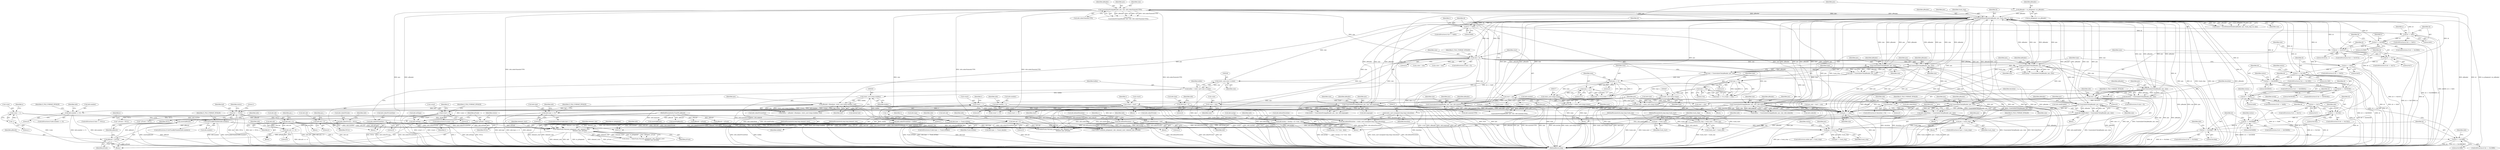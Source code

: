 digraph "0_Android_cc274e2abe8b2a6698a5c47d8aa4bb45f1f9538d_57@API" {
"1000727" [label="(Call,assert(pResult))"];
"1000724" [label="(Call,pResult = pTrack)"];
"1000714" [label="(Call,VideoTrack::Parse(m_pSegment, info, element_start,\n                                          element_size, pTrack))"];
"1000578" [label="(Call,info.codecPrivateSize = buflen)"];
"1000562" [label="(Call,static_cast<long>(buflen))"];
"1000537" [label="(Call,buflen = static_cast<size_t>(size))"];
"1000539" [label="(Call,static_cast<size_t>(size))"];
"1000236" [label="(Call,size < 0)"];
"1000223" [label="(Call,ParseElementHeader(pReader, pos, track_stop, id, size))"];
"1000613" [label="(Call,UnserializeUInt(pReader, pos, size))"];
"1000458" [label="(Call,UnserializeUInt(pReader, pos, size))"];
"1000388" [label="(Call,UnserializeUInt(pReader, pos, size))"];
"1000627" [label="(Call,UnserializeUInt(pReader, pos, size))"];
"1000134" [label="(Call,pReader = m_pSegment->m_pReader)"];
"1000503" [label="(Call,UnserializeUInt(pReader, pos, size))"];
"1000592" [label="(Call,UnserializeString(pReader, pos, size, info.codecNameAsUTF8))"];
"1000484" [label="(Call,UnserializeString(pReader, pos, size, info.codecId))"];
"1000418" [label="(Call,UnserializeString(pReader, pos, size, info.nameAsUTF8))"];
"1000438" [label="(Call,UnserializeString(pReader, pos, size, info.language))"];
"1000358" [label="(Call,UnserializeUInt(pReader, pos, size))"];
"1000214" [label="(Call,pos < track_stop)"];
"1000140" [label="(Call,pos = track_start)"];
"1000123" [label="(MethodParameterIn,long long track_start)"];
"1000635" [label="(Call,pos > track_stop)"];
"1000631" [label="(Call,pos += size)"];
"1000299" [label="(Call,size > 8)"];
"1000560" [label="(Call,pReader->Read(pos, static_cast<long>(buflen), buf))"];
"1000551" [label="(Call,buf == NULL)"];
"1000144" [label="(Call,track_stop = track_start + track_size)"];
"1000124" [label="(MethodParameterIn,long long track_size)"];
"1000519" [label="(Call,id == 0x23A2)"];
"1000497" [label="(Call,id == 0x1C)"];
"1000477" [label="(Call,id == 0x06)"];
"1000451" [label="(Call,id == 0x03E383)"];
"1000431" [label="(Call,id == 0x02B59C)"];
"1000411" [label="(Call,id == 0x136E)"];
"1000381" [label="(Call,id == 0x03)"];
"1000351" [label="(Call,id == 0x57)"];
"1000294" [label="(Call,id == 0x33C5)"];
"1000278" [label="(Call,id == 0x2D80)"];
"1000262" [label="(Call,id == 0x61)"];
"1000246" [label="(Call,id == 0x60)"];
"1000585" [label="(Call,id == 0x058688)"];
"1000605" [label="(Call,id == 0x16AA)"];
"1000619" [label="(Call,id == 0x16BB)"];
"1000655" [label="(Call,GetTrackByNumber(info.number))"];
"1000647" [label="(Call,info.number <= 0)"];
"1000372" [label="(Call,info.number = static_cast<long>(num))"];
"1000376" [label="(Call,static_cast<long>(num))"];
"1000364" [label="(Call,num <= 0)"];
"1000356" [label="(Call,num = UnserializeUInt(pReader, pos, size))"];
"1000367" [label="(Call,num > 127)"];
"1000155" [label="(Call,info.number = 0)"];
"1000342" [label="(Call,info.uid |= b)"];
"1000337" [label="(Call,info.uid <<= 8)"];
"1000304" [label="(Call,info.uid = 0)"];
"1000526" [label="(Call,info.codecPrivate = NULL)"];
"1000702" [label="(Call,info.settings = v)"];
"1000177" [label="(Call,v.size = -1)"];
"1000181" [label="(Call,-1)"];
"1000687" [label="(Call,v.start < 0)"];
"1000171" [label="(Call,v.start = -1)"];
"1000175" [label="(Call,-1)"];
"1000250" [label="(Call,v.start = start)"];
"1000242" [label="(Call,start = pos)"];
"1000255" [label="(Call,v.size = size)"];
"1000531" [label="(Call,info.codecPrivateSize = 0)"];
"1000160" [label="(Call,info.uid = 0)"];
"1000680" [label="(Call,info.type == Track::kVideo)"];
"1000662" [label="(Call,info.type <= 0)"];
"1000150" [label="(Call,info.type = 0)"];
"1000402" [label="(Call,info.type = static_cast<long>(type))"];
"1000406" [label="(Call,static_cast<long>(type))"];
"1000397" [label="(Call,type > 254)"];
"1000394" [label="(Call,type <= 0)"];
"1000386" [label="(Call,type = UnserializeUInt(pReader, pos, size))"];
"1000609" [label="(Call,info.codecDelay = UnserializeUInt(pReader, pos, size))"];
"1000165" [label="(Call,info.defaultDuration = 0)"];
"1000623" [label="(Call,info.seekPreRoll = UnserializeUInt(pReader, pos, size))"];
"1000573" [label="(Call,info.codecPrivate = buf)"];
"1000468" [label="(Call,info.defaultDuration = static_cast<unsigned long long>(duration))"];
"1000472" [label="(Call,static_cast<unsigned long long>(duration))"];
"1000463" [label="(Call,duration < 0)"];
"1000456" [label="(Call,duration = UnserializeUInt(pReader, pos, size))"];
"1000669" [label="(Call,info.lacing = (lacing > 0) ? true : false)"];
"1000125" [label="(MethodParameterIn,long long element_start)"];
"1000126" [label="(MethodParameterIn,long long element_size)"];
"1000708" [label="(Call,* pTrack = NULL)"];
"1000127" [label="(MethodParameterIn,Track*& pResult)"];
"1000697" [label="(Identifier,a)"];
"1000245" [label="(ControlStructure,if (id == 0x60))"];
"1000484" [label="(Call,UnserializeString(pReader, pos, size, info.codecId))"];
"1000639" [label="(Identifier,E_FILE_FORMAT_INVALID)"];
"1000280" [label="(Literal,0x2D80)"];
"1000176" [label="(Literal,1)"];
"1000406" [label="(Call,static_cast<long>(type))"];
"1000725" [label="(Identifier,pResult)"];
"1000577" [label="(Identifier,buf)"];
"1000391" [label="(Identifier,size)"];
"1000614" [label="(Identifier,pReader)"];
"1000469" [label="(Call,info.defaultDuration)"];
"1000222" [label="(Identifier,status)"];
"1000582" [label="(Identifier,buflen)"];
"1000726" [label="(Identifier,pTrack)"];
"1000436" [label="(Call,status = UnserializeString(pReader, pos, size, info.language))"];
"1000716" [label="(Identifier,info)"];
"1000817" [label="(Call,v.start >= 0)"];
"1000306" [label="(Identifier,info)"];
"1000702" [label="(Call,info.settings = v)"];
"1000300" [label="(Identifier,size)"];
"1000382" [label="(Identifier,id)"];
"1000759" [label="(Call,v.start >= 0)"];
"1000621" [label="(Literal,0x16BB)"];
"1000636" [label="(Identifier,pos)"];
"1000541" [label="(Identifier,size)"];
"1000681" [label="(Call,info.type)"];
"1000535" [label="(Literal,0)"];
"1000367" [label="(Call,num > 127)"];
"1000456" [label="(Call,duration = UnserializeUInt(pReader, pos, size))"];
"1000574" [label="(Call,info.codecPrivate)"];
"1000364" [label="(Call,num <= 0)"];
"1000167" [label="(Identifier,info)"];
"1000709" [label="(Identifier,pTrack)"];
"1000464" [label="(Identifier,duration)"];
"1000363" [label="(Call,(num <= 0) || (num > 127))"];
"1000432" [label="(Identifier,id)"];
"1000164" [label="(Literal,0)"];
"1000411" [label="(Call,id == 0x136E)"];
"1000221" [label="(Call,status = ParseElementHeader(pReader, pos, track_stop, id, size))"];
"1000421" [label="(Identifier,size)"];
"1000662" [label="(Call,info.type <= 0)"];
"1000387" [label="(Identifier,type)"];
"1000354" [label="(Block,)"];
"1000651" [label="(Literal,0)"];
"1000622" [label="(Block,)"];
"1000169" [label="(Literal,0)"];
"1000668" [label="(Identifier,E_FILE_FORMAT_INVALID)"];
"1000450" [label="(ControlStructure,if (id == 0x03E383))"];
"1000458" [label="(Call,UnserializeUInt(pReader, pos, size))"];
"1000472" [label="(Call,static_cast<unsigned long long>(duration))"];
"1000467" [label="(Identifier,E_FILE_FORMAT_INVALID)"];
"1000453" [label="(Literal,0x03E383)"];
"1000431" [label="(Call,id == 0x02B59C)"];
"1000460" [label="(Identifier,pos)"];
"1000578" [label="(Call,info.codecPrivateSize = buflen)"];
"1000543" [label="(Identifier,buflen)"];
"1000706" [label="(Identifier,v)"];
"1000433" [label="(Literal,0x02B59C)"];
"1000175" [label="(Call,-1)"];
"1000506" [label="(Identifier,size)"];
"1000670" [label="(Call,info.lacing)"];
"1000593" [label="(Identifier,pReader)"];
"1000305" [label="(Call,info.uid)"];
"1000178" [label="(Call,v.size)"];
"1000238" [label="(Literal,0)"];
"1000573" [label="(Call,info.codecPrivate = buf)"];
"1000145" [label="(Identifier,track_stop)"];
"1000561" [label="(Identifier,pos)"];
"1000505" [label="(Identifier,pos)"];
"1000152" [label="(Identifier,info)"];
"1000521" [label="(Literal,0x23A2)"];
"1000171" [label="(Call,v.start = -1)"];
"1000420" [label="(Identifier,pos)"];
"1000135" [label="(Identifier,pReader)"];
"1000611" [label="(Identifier,info)"];
"1000422" [label="(Call,info.nameAsUTF8)"];
"1000393" [label="(Call,(type <= 0) || (type > 254))"];
"1000655" [label="(Call,GetTrackByNumber(info.number))"];
"1000257" [label="(Identifier,v)"];
"1000250" [label="(Call,v.start = start)"];
"1000498" [label="(Identifier,id)"];
"1000360" [label="(Identifier,pos)"];
"1000266" [label="(Call,a.start = start)"];
"1000179" [label="(Identifier,v)"];
"1000394" [label="(Call,type <= 0)"];
"1000654" [label="(ControlStructure,if (GetTrackByNumber(info.number)))"];
"1000125" [label="(MethodParameterIn,long long element_start)"];
"1000605" [label="(Call,id == 0x16AA)"];
"1000625" [label="(Identifier,info)"];
"1000717" [label="(Identifier,element_start)"];
"1000154" [label="(Literal,0)"];
"1000550" [label="(ControlStructure,if (buf == NULL))"];
"1000254" [label="(Identifier,start)"];
"1000134" [label="(Call,pReader = m_pSegment->m_pReader)"];
"1000390" [label="(Identifier,pos)"];
"1000504" [label="(Identifier,pReader)"];
"1000440" [label="(Identifier,pos)"];
"1000873" [label="(Call,assert(pResult))"];
"1000344" [label="(Identifier,info)"];
"1000591" [label="(Identifier,status)"];
"1000293" [label="(ControlStructure,if (id == 0x33C5))"];
"1000430" [label="(ControlStructure,if (id == 0x02B59C))"];
"1000127" [label="(MethodParameterIn,Track*& pResult)"];
"1000679" [label="(ControlStructure,if (info.type == Track::kVideo))"];
"1000177" [label="(Call,v.size = -1)"];
"1000277" [label="(ControlStructure,if (id == 0x2D80))"];
"1000236" [label="(Call,size < 0)"];
"1000530" [label="(Identifier,NULL)"];
"1000417" [label="(Identifier,status)"];
"1000323" [label="(Block,)"];
"1000503" [label="(Call,UnserializeUInt(pReader, pos, size))"];
"1000141" [label="(Identifier,pos)"];
"1000746" [label="(Identifier,info)"];
"1000399" [label="(Literal,254)"];
"1000151" [label="(Call,info.type)"];
"1000126" [label="(MethodParameterIn,long long element_size)"];
"1000259" [label="(Identifier,size)"];
"1000526" [label="(Call,info.codecPrivate = NULL)"];
"1000451" [label="(Call,id == 0x03E383)"];
"1000240" [label="(Identifier,E_FILE_FORMAT_INVALID)"];
"1000217" [label="(Block,)"];
"1000224" [label="(Identifier,pReader)"];
"1000157" [label="(Identifier,info)"];
"1000457" [label="(Identifier,duration)"];
"1000295" [label="(Identifier,id)"];
"1000225" [label="(Identifier,pos)"];
"1000215" [label="(Identifier,pos)"];
"1000606" [label="(Identifier,id)"];
"1000708" [label="(Call,* pTrack = NULL)"];
"1000727" [label="(Call,assert(pResult))"];
"1000558" [label="(Call,status = pReader->Read(pos, static_cast<long>(buflen), buf))"];
"1000712" [label="(Call,status = VideoTrack::Parse(m_pSegment, info, element_start,\n                                          element_size, pTrack))"];
"1000296" [label="(Literal,0x33C5)"];
"1000648" [label="(Call,info.number)"];
"1000713" [label="(Identifier,status)"];
"1000264" [label="(Literal,0x61)"];
"1000310" [label="(Call,pos_ = start)"];
"1000519" [label="(Call,id == 0x23A2)"];
"1000778" [label="(Call,AudioTrack::Parse(m_pSegment, info, element_start,\n                                          element_size, pTrack))"];
"1000586" [label="(Identifier,id)"];
"1000791" [label="(Call,assert(pResult))"];
"1000388" [label="(Call,UnserializeUInt(pReader, pos, size))"];
"1000124" [label="(MethodParameterIn,long long track_size)"];
"1000653" [label="(Identifier,E_FILE_FORMAT_INVALID)"];
"1000459" [label="(Identifier,pReader)"];
"1000539" [label="(Call,static_cast<size_t>(size))"];
"1000146" [label="(Call,track_start + track_size)"];
"1000607" [label="(Literal,0x16AA)"];
"1000562" [label="(Call,static_cast<long>(buflen))"];
"1000271" [label="(Call,a.size = size)"];
"1000552" [label="(Identifier,buf)"];
"1000465" [label="(Literal,0)"];
"1000502" [label="(Identifier,lacing)"];
"1000262" [label="(Call,id == 0x61)"];
"1000372" [label="(Call,info.number = static_cast<long>(num))"];
"1000341" [label="(Literal,8)"];
"1000631" [label="(Call,pos += size)"];
"1000462" [label="(ControlStructure,if (duration < 0))"];
"1000173" [label="(Identifier,v)"];
"1000301" [label="(Literal,8)"];
"1000408" [label="(Identifier,type)"];
"1000703" [label="(Call,info.settings)"];
"1000252" [label="(Identifier,v)"];
"1000718" [label="(Identifier,element_size)"];
"1000684" [label="(Identifier,Track::kVideo)"];
"1000744" [label="(Call,info.type == Track::kAudio)"];
"1000610" [label="(Call,info.codecDelay)"];
"1000441" [label="(Identifier,size)"];
"1000368" [label="(Identifier,num)"];
"1000255" [label="(Call,v.size = size)"];
"1000624" [label="(Call,info.seekPreRoll)"];
"1000263" [label="(Identifier,id)"];
"1000150" [label="(Call,info.type = 0)"];
"1000357" [label="(Identifier,num)"];
"1000249" [label="(Block,)"];
"1000478" [label="(Identifier,id)"];
"1000673" [label="(Call,(lacing > 0) ? true : false)"];
"1000161" [label="(Call,info.uid)"];
"1000538" [label="(Identifier,buflen)"];
"1000378" [label="(Identifier,num)"];
"1000686" [label="(ControlStructure,if (v.start < 0))"];
"1000297" [label="(Block,)"];
"1000772" [label="(Call,* pTrack = NULL)"];
"1000691" [label="(Literal,0)"];
"1000854" [label="(Call,* pTrack = NULL)"];
"1000689" [label="(Identifier,v)"];
"1000282" [label="(Call,e.start = start)"];
"1000398" [label="(Identifier,type)"];
"1000419" [label="(Identifier,pReader)"];
"1000366" [label="(Literal,0)"];
"1000172" [label="(Call,v.start)"];
"1000666" [label="(Literal,0)"];
"1000186" [label="(Identifier,a)"];
"1000663" [label="(Call,info.type)"];
"1000438" [label="(Call,UnserializeString(pReader, pos, size, info.language))"];
"1000380" [label="(ControlStructure,if (id == 0x03))"];
"1000228" [label="(Identifier,size)"];
"1000594" [label="(Identifier,pos)"];
"1000361" [label="(Identifier,size)"];
"1000580" [label="(Identifier,info)"];
"1000123" [label="(MethodParameterIn,long long track_start)"];
"1000531" [label="(Call,info.codecPrivateSize = 0)"];
"1000522" [label="(Block,)"];
"1000613" [label="(Call,UnserializeUInt(pReader, pos, size))"];
"1000166" [label="(Call,info.defaultDuration)"];
"1000627" [label="(Call,UnserializeUInt(pReader, pos, size))"];
"1000518" [label="(ControlStructure,if (id == 0x23A2))"];
"1000559" [label="(Identifier,status)"];
"1000373" [label="(Call,info.number)"];
"1000732" [label="(Identifier,e)"];
"1000261" [label="(ControlStructure,if (id == 0x61))"];
"1000243" [label="(Identifier,start)"];
"1000532" [label="(Call,info.codecPrivateSize)"];
"1000142" [label="(Identifier,track_start)"];
"1000376" [label="(Call,static_cast<long>(num))"];
"1000140" [label="(Call,pos = track_start)"];
"1000418" [label="(Call,UnserializeString(pReader, pos, size, info.nameAsUTF8))"];
"1000669" [label="(Call,info.lacing = (lacing > 0) ? true : false)"];
"1000468" [label="(Call,info.defaultDuration = static_cast<unsigned long long>(duration))"];
"1000412" [label="(Identifier,id)"];
"1000381" [label="(Call,id == 0x03)"];
"1000346" [label="(Identifier,b)"];
"1000715" [label="(Identifier,m_pSegment)"];
"1000284" [label="(Identifier,e)"];
"1000287" [label="(Call,e.size = size)"];
"1000488" [label="(Call,info.codecId)"];
"1000551" [label="(Call,buf == NULL)"];
"1000235" [label="(ControlStructure,if (size < 0))"];
"1000342" [label="(Call,info.uid |= b)"];
"1000474" [label="(Identifier,duration)"];
"1000634" [label="(ControlStructure,if (pos > track_stop))"];
"1000630" [label="(Identifier,size)"];
"1000268" [label="(Identifier,a)"];
"1000470" [label="(Identifier,info)"];
"1000352" [label="(Identifier,id)"];
"1000311" [label="(Identifier,pos_)"];
"1000609" [label="(Call,info.codecDelay = UnserializeUInt(pReader, pos, size))"];
"1000619" [label="(Call,id == 0x16BB)"];
"1000279" [label="(Identifier,id)"];
"1000395" [label="(Identifier,type)"];
"1000565" [label="(Identifier,buf)"];
"1000628" [label="(Identifier,pReader)"];
"1000642" [label="(Identifier,pos)"];
"1000136" [label="(Call,m_pSegment->m_pReader)"];
"1000256" [label="(Call,v.size)"];
"1000553" [label="(Identifier,NULL)"];
"1000181" [label="(Call,-1)"];
"1000314" [label="(Call,pos_end = start + size)"];
"1000661" [label="(ControlStructure,if (info.type <= 0))"];
"1000564" [label="(Identifier,buflen)"];
"1000585" [label="(Call,id == 0x058688)"];
"1000159" [label="(Literal,0)"];
"1000477" [label="(Call,id == 0x06)"];
"1000560" [label="(Call,pReader->Read(pos, static_cast<long>(buflen), buf))"];
"1000223" [label="(Call,ParseElementHeader(pReader, pos, track_stop, id, size))"];
"1000524" [label="(Identifier,info)"];
"1000476" [label="(ControlStructure,if (id == 0x06))"];
"1000592" [label="(Call,UnserializeString(pReader, pos, size, info.codecNameAsUTF8))"];
"1000248" [label="(Literal,0x60)"];
"1000877" [label="(MethodReturn,long)"];
"1000486" [label="(Identifier,pos)"];
"1000397" [label="(Call,type > 254)"];
"1000623" [label="(Call,info.seekPreRoll = UnserializeUInt(pReader, pos, size))"];
"1000386" [label="(Call,type = UnserializeUInt(pReader, pos, size))"];
"1000162" [label="(Identifier,info)"];
"1000155" [label="(Call,info.number = 0)"];
"1000870" [label="(Call,pResult = pTrack)"];
"1000724" [label="(Call,pResult = pTrack)"];
"1000616" [label="(Identifier,size)"];
"1000664" [label="(Identifier,info)"];
"1000685" [label="(Block,)"];
"1000788" [label="(Call,pResult = pTrack)"];
"1000533" [label="(Identifier,info)"];
"1000308" [label="(Literal,0)"];
"1000316" [label="(Call,start + size)"];
"1000710" [label="(Identifier,NULL)"];
"1000353" [label="(Literal,0x57)"];
"1000226" [label="(Identifier,track_stop)"];
"1000629" [label="(Identifier,pos)"];
"1000501" [label="(Call,lacing = UnserializeUInt(pReader, pos, size))"];
"1000461" [label="(Identifier,size)"];
"1000156" [label="(Call,info.number)"];
"1000604" [label="(ControlStructure,if (id == 0x16AA))"];
"1000384" [label="(Block,)"];
"1000482" [label="(Call,status = UnserializeString(pReader, pos, size, info.codecId))"];
"1000303" [label="(Identifier,E_FILE_FORMAT_INVALID)"];
"1000213" [label="(ControlStructure,while (pos < track_stop))"];
"1000618" [label="(ControlStructure,if (id == 0x16BB))"];
"1000682" [label="(Identifier,info)"];
"1000584" [label="(ControlStructure,if (id == 0x058688))"];
"1000656" [label="(Call,info.number)"];
"1000437" [label="(Identifier,status)"];
"1000165" [label="(Call,info.defaultDuration = 0)"];
"1000439" [label="(Identifier,pReader)"];
"1000304" [label="(Call,info.uid = 0)"];
"1000527" [label="(Call,info.codecPrivate)"];
"1000396" [label="(Literal,0)"];
"1000410" [label="(ControlStructure,if (id == 0x136E))"];
"1000278" [label="(Call,id == 0x2D80)"];
"1000537" [label="(Call,buflen = static_cast<size_t>(size))"];
"1000369" [label="(Literal,127)"];
"1000587" [label="(Literal,0x058688)"];
"1000487" [label="(Identifier,size)"];
"1000485" [label="(Identifier,pReader)"];
"1000860" [label="(Call,Track::Create(m_pSegment, info, element_start, element_size, pTrack))"];
"1000463" [label="(Call,duration < 0)"];
"1000356" [label="(Call,num = UnserializeUInt(pReader, pos, size))"];
"1000479" [label="(Literal,0x06)"];
"1000657" [label="(Identifier,info)"];
"1000497" [label="(Call,id == 0x1C)"];
"1000595" [label="(Identifier,size)"];
"1000454" [label="(Block,)"];
"1000693" [label="(Identifier,E_FILE_FORMAT_INVALID)"];
"1000294" [label="(Call,id == 0x33C5)"];
"1000687" [label="(Call,v.start < 0)"];
"1000620" [label="(Identifier,id)"];
"1000635" [label="(Call,pos > track_stop)"];
"1000719" [label="(Identifier,pTrack)"];
"1000499" [label="(Literal,0x1C)"];
"1000647" [label="(Call,info.number <= 0)"];
"1000660" [label="(Identifier,E_FILE_FORMAT_INVALID)"];
"1000299" [label="(Call,size > 8)"];
"1000671" [label="(Identifier,info)"];
"1000714" [label="(Call,VideoTrack::Parse(m_pSegment, info, element_start,\n                                          element_size, pTrack))"];
"1000569" [label="(Call,delete[] buf)"];
"1000350" [label="(ControlStructure,if (id == 0x57))"];
"1000182" [label="(Literal,1)"];
"1000359" [label="(Identifier,pReader)"];
"1000343" [label="(Call,info.uid)"];
"1000452" [label="(Identifier,id)"];
"1000596" [label="(Call,info.codecNameAsUTF8)"];
"1000244" [label="(Identifier,pos)"];
"1000237" [label="(Identifier,size)"];
"1000298" [label="(ControlStructure,if (size > 8))"];
"1000483" [label="(Identifier,status)"];
"1000579" [label="(Call,info.codecPrivateSize)"];
"1000646" [label="(ControlStructure,if (info.number <= 0))"];
"1000251" [label="(Call,v.start)"];
"1000160" [label="(Call,info.uid = 0)"];
"1000403" [label="(Call,info.type)"];
"1000520" [label="(Identifier,id)"];
"1000128" [label="(Block,)"];
"1000608" [label="(Block,)"];
"1000615" [label="(Identifier,pos)"];
"1000413" [label="(Literal,0x136E)"];
"1000688" [label="(Call,v.start)"];
"1000496" [label="(ControlStructure,if (id == 0x1C))"];
"1000641" [label="(Call,pos != track_stop)"];
"1000247" [label="(Identifier,id)"];
"1000358" [label="(Call,UnserializeUInt(pReader, pos, size))"];
"1000338" [label="(Call,info.uid)"];
"1000348" [label="(Identifier,pos_)"];
"1000633" [label="(Identifier,size)"];
"1000728" [label="(Identifier,pResult)"];
"1000144" [label="(Call,track_stop = track_start + track_size)"];
"1000351" [label="(Call,id == 0x57)"];
"1000680" [label="(Call,info.type == Track::kVideo)"];
"1000246" [label="(Call,id == 0x60)"];
"1000590" [label="(Call,status =\n UnserializeString(pReader, pos, size, info.codecNameAsUTF8))"];
"1000365" [label="(Identifier,num)"];
"1000416" [label="(Call,status =\n UnserializeString(pReader, pos, size, info.nameAsUTF8))"];
"1000214" [label="(Call,pos < track_stop)"];
"1000216" [label="(Identifier,track_stop)"];
"1000402" [label="(Call,info.type = static_cast<long>(type))"];
"1000242" [label="(Call,start = pos)"];
"1000556" [label="(Literal,1)"];
"1000383" [label="(Literal,0x03)"];
"1000389" [label="(Identifier,pReader)"];
"1000632" [label="(Identifier,pos)"];
"1000544" [label="(Block,)"];
"1000637" [label="(Identifier,track_stop)"];
"1000227" [label="(Identifier,id)"];
"1000337" [label="(Call,info.uid <<= 8)"];
"1000442" [label="(Call,info.language)"];
"1000727" -> "1000685"  [label="AST: "];
"1000727" -> "1000728"  [label="CFG: "];
"1000728" -> "1000727"  [label="AST: "];
"1000732" -> "1000727"  [label="CFG: "];
"1000727" -> "1000877"  [label="DDG: assert(pResult)"];
"1000727" -> "1000877"  [label="DDG: pResult"];
"1000724" -> "1000727"  [label="DDG: pResult"];
"1000127" -> "1000727"  [label="DDG: pResult"];
"1000724" -> "1000685"  [label="AST: "];
"1000724" -> "1000726"  [label="CFG: "];
"1000725" -> "1000724"  [label="AST: "];
"1000726" -> "1000724"  [label="AST: "];
"1000728" -> "1000724"  [label="CFG: "];
"1000724" -> "1000877"  [label="DDG: pTrack"];
"1000714" -> "1000724"  [label="DDG: pTrack"];
"1000127" -> "1000724"  [label="DDG: pResult"];
"1000714" -> "1000712"  [label="AST: "];
"1000714" -> "1000719"  [label="CFG: "];
"1000715" -> "1000714"  [label="AST: "];
"1000716" -> "1000714"  [label="AST: "];
"1000717" -> "1000714"  [label="AST: "];
"1000718" -> "1000714"  [label="AST: "];
"1000719" -> "1000714"  [label="AST: "];
"1000712" -> "1000714"  [label="CFG: "];
"1000714" -> "1000877"  [label="DDG: info"];
"1000714" -> "1000877"  [label="DDG: m_pSegment"];
"1000714" -> "1000877"  [label="DDG: element_start"];
"1000714" -> "1000877"  [label="DDG: pTrack"];
"1000714" -> "1000877"  [label="DDG: element_size"];
"1000714" -> "1000712"  [label="DDG: element_size"];
"1000714" -> "1000712"  [label="DDG: element_start"];
"1000714" -> "1000712"  [label="DDG: m_pSegment"];
"1000714" -> "1000712"  [label="DDG: info"];
"1000714" -> "1000712"  [label="DDG: pTrack"];
"1000578" -> "1000714"  [label="DDG: info.codecPrivateSize"];
"1000655" -> "1000714"  [label="DDG: info.number"];
"1000342" -> "1000714"  [label="DDG: info.uid"];
"1000484" -> "1000714"  [label="DDG: info.codecId"];
"1000592" -> "1000714"  [label="DDG: info.codecNameAsUTF8"];
"1000418" -> "1000714"  [label="DDG: info.nameAsUTF8"];
"1000526" -> "1000714"  [label="DDG: info.codecPrivate"];
"1000702" -> "1000714"  [label="DDG: info.settings"];
"1000531" -> "1000714"  [label="DDG: info.codecPrivateSize"];
"1000160" -> "1000714"  [label="DDG: info.uid"];
"1000438" -> "1000714"  [label="DDG: info.language"];
"1000680" -> "1000714"  [label="DDG: info.type"];
"1000609" -> "1000714"  [label="DDG: info.codecDelay"];
"1000304" -> "1000714"  [label="DDG: info.uid"];
"1000165" -> "1000714"  [label="DDG: info.defaultDuration"];
"1000623" -> "1000714"  [label="DDG: info.seekPreRoll"];
"1000573" -> "1000714"  [label="DDG: info.codecPrivate"];
"1000468" -> "1000714"  [label="DDG: info.defaultDuration"];
"1000669" -> "1000714"  [label="DDG: info.lacing"];
"1000125" -> "1000714"  [label="DDG: element_start"];
"1000126" -> "1000714"  [label="DDG: element_size"];
"1000708" -> "1000714"  [label="DDG: pTrack"];
"1000578" -> "1000544"  [label="AST: "];
"1000578" -> "1000582"  [label="CFG: "];
"1000579" -> "1000578"  [label="AST: "];
"1000582" -> "1000578"  [label="AST: "];
"1000632" -> "1000578"  [label="CFG: "];
"1000578" -> "1000877"  [label="DDG: info.codecPrivateSize"];
"1000578" -> "1000877"  [label="DDG: buflen"];
"1000562" -> "1000578"  [label="DDG: buflen"];
"1000578" -> "1000778"  [label="DDG: info.codecPrivateSize"];
"1000578" -> "1000860"  [label="DDG: info.codecPrivateSize"];
"1000562" -> "1000560"  [label="AST: "];
"1000562" -> "1000564"  [label="CFG: "];
"1000563" -> "1000562"  [label="AST: "];
"1000564" -> "1000562"  [label="AST: "];
"1000565" -> "1000562"  [label="CFG: "];
"1000562" -> "1000877"  [label="DDG: buflen"];
"1000562" -> "1000560"  [label="DDG: buflen"];
"1000537" -> "1000562"  [label="DDG: buflen"];
"1000537" -> "1000522"  [label="AST: "];
"1000537" -> "1000539"  [label="CFG: "];
"1000538" -> "1000537"  [label="AST: "];
"1000539" -> "1000537"  [label="AST: "];
"1000543" -> "1000537"  [label="CFG: "];
"1000537" -> "1000877"  [label="DDG: static_cast<size_t>(size)"];
"1000537" -> "1000877"  [label="DDG: buflen"];
"1000539" -> "1000537"  [label="DDG: size"];
"1000539" -> "1000541"  [label="CFG: "];
"1000540" -> "1000539"  [label="AST: "];
"1000541" -> "1000539"  [label="AST: "];
"1000539" -> "1000877"  [label="DDG: size"];
"1000539" -> "1000223"  [label="DDG: size"];
"1000236" -> "1000539"  [label="DDG: size"];
"1000539" -> "1000631"  [label="DDG: size"];
"1000236" -> "1000235"  [label="AST: "];
"1000236" -> "1000238"  [label="CFG: "];
"1000237" -> "1000236"  [label="AST: "];
"1000238" -> "1000236"  [label="AST: "];
"1000240" -> "1000236"  [label="CFG: "];
"1000243" -> "1000236"  [label="CFG: "];
"1000236" -> "1000877"  [label="DDG: size"];
"1000236" -> "1000877"  [label="DDG: size < 0"];
"1000236" -> "1000223"  [label="DDG: size"];
"1000223" -> "1000236"  [label="DDG: size"];
"1000236" -> "1000255"  [label="DDG: size"];
"1000236" -> "1000271"  [label="DDG: size"];
"1000236" -> "1000287"  [label="DDG: size"];
"1000236" -> "1000299"  [label="DDG: size"];
"1000236" -> "1000358"  [label="DDG: size"];
"1000236" -> "1000388"  [label="DDG: size"];
"1000236" -> "1000418"  [label="DDG: size"];
"1000236" -> "1000438"  [label="DDG: size"];
"1000236" -> "1000458"  [label="DDG: size"];
"1000236" -> "1000484"  [label="DDG: size"];
"1000236" -> "1000503"  [label="DDG: size"];
"1000236" -> "1000592"  [label="DDG: size"];
"1000236" -> "1000613"  [label="DDG: size"];
"1000236" -> "1000627"  [label="DDG: size"];
"1000236" -> "1000631"  [label="DDG: size"];
"1000223" -> "1000221"  [label="AST: "];
"1000223" -> "1000228"  [label="CFG: "];
"1000224" -> "1000223"  [label="AST: "];
"1000225" -> "1000223"  [label="AST: "];
"1000226" -> "1000223"  [label="AST: "];
"1000227" -> "1000223"  [label="AST: "];
"1000228" -> "1000223"  [label="AST: "];
"1000221" -> "1000223"  [label="CFG: "];
"1000223" -> "1000877"  [label="DDG: pos"];
"1000223" -> "1000877"  [label="DDG: id"];
"1000223" -> "1000877"  [label="DDG: track_stop"];
"1000223" -> "1000877"  [label="DDG: size"];
"1000223" -> "1000877"  [label="DDG: pReader"];
"1000223" -> "1000221"  [label="DDG: size"];
"1000223" -> "1000221"  [label="DDG: pReader"];
"1000223" -> "1000221"  [label="DDG: track_stop"];
"1000223" -> "1000221"  [label="DDG: id"];
"1000223" -> "1000221"  [label="DDG: pos"];
"1000613" -> "1000223"  [label="DDG: pReader"];
"1000613" -> "1000223"  [label="DDG: size"];
"1000458" -> "1000223"  [label="DDG: pReader"];
"1000458" -> "1000223"  [label="DDG: size"];
"1000388" -> "1000223"  [label="DDG: pReader"];
"1000388" -> "1000223"  [label="DDG: size"];
"1000627" -> "1000223"  [label="DDG: pReader"];
"1000627" -> "1000223"  [label="DDG: size"];
"1000134" -> "1000223"  [label="DDG: pReader"];
"1000503" -> "1000223"  [label="DDG: pReader"];
"1000503" -> "1000223"  [label="DDG: size"];
"1000592" -> "1000223"  [label="DDG: pReader"];
"1000592" -> "1000223"  [label="DDG: size"];
"1000484" -> "1000223"  [label="DDG: pReader"];
"1000484" -> "1000223"  [label="DDG: size"];
"1000418" -> "1000223"  [label="DDG: pReader"];
"1000418" -> "1000223"  [label="DDG: size"];
"1000438" -> "1000223"  [label="DDG: pReader"];
"1000438" -> "1000223"  [label="DDG: size"];
"1000358" -> "1000223"  [label="DDG: pReader"];
"1000358" -> "1000223"  [label="DDG: size"];
"1000214" -> "1000223"  [label="DDG: pos"];
"1000214" -> "1000223"  [label="DDG: track_stop"];
"1000519" -> "1000223"  [label="DDG: id"];
"1000497" -> "1000223"  [label="DDG: id"];
"1000411" -> "1000223"  [label="DDG: id"];
"1000585" -> "1000223"  [label="DDG: id"];
"1000431" -> "1000223"  [label="DDG: id"];
"1000294" -> "1000223"  [label="DDG: id"];
"1000381" -> "1000223"  [label="DDG: id"];
"1000351" -> "1000223"  [label="DDG: id"];
"1000605" -> "1000223"  [label="DDG: id"];
"1000477" -> "1000223"  [label="DDG: id"];
"1000278" -> "1000223"  [label="DDG: id"];
"1000262" -> "1000223"  [label="DDG: id"];
"1000451" -> "1000223"  [label="DDG: id"];
"1000246" -> "1000223"  [label="DDG: id"];
"1000619" -> "1000223"  [label="DDG: id"];
"1000299" -> "1000223"  [label="DDG: size"];
"1000223" -> "1000242"  [label="DDG: pos"];
"1000223" -> "1000246"  [label="DDG: id"];
"1000223" -> "1000358"  [label="DDG: pReader"];
"1000223" -> "1000358"  [label="DDG: pos"];
"1000223" -> "1000388"  [label="DDG: pReader"];
"1000223" -> "1000388"  [label="DDG: pos"];
"1000223" -> "1000418"  [label="DDG: pReader"];
"1000223" -> "1000418"  [label="DDG: pos"];
"1000223" -> "1000438"  [label="DDG: pReader"];
"1000223" -> "1000438"  [label="DDG: pos"];
"1000223" -> "1000458"  [label="DDG: pReader"];
"1000223" -> "1000458"  [label="DDG: pos"];
"1000223" -> "1000484"  [label="DDG: pReader"];
"1000223" -> "1000484"  [label="DDG: pos"];
"1000223" -> "1000503"  [label="DDG: pReader"];
"1000223" -> "1000503"  [label="DDG: pos"];
"1000223" -> "1000560"  [label="DDG: pos"];
"1000223" -> "1000592"  [label="DDG: pReader"];
"1000223" -> "1000592"  [label="DDG: pos"];
"1000223" -> "1000613"  [label="DDG: pReader"];
"1000223" -> "1000613"  [label="DDG: pos"];
"1000223" -> "1000627"  [label="DDG: pReader"];
"1000223" -> "1000627"  [label="DDG: pos"];
"1000223" -> "1000631"  [label="DDG: pos"];
"1000223" -> "1000635"  [label="DDG: track_stop"];
"1000613" -> "1000609"  [label="AST: "];
"1000613" -> "1000616"  [label="CFG: "];
"1000614" -> "1000613"  [label="AST: "];
"1000615" -> "1000613"  [label="AST: "];
"1000616" -> "1000613"  [label="AST: "];
"1000609" -> "1000613"  [label="CFG: "];
"1000613" -> "1000877"  [label="DDG: pReader"];
"1000613" -> "1000609"  [label="DDG: pReader"];
"1000613" -> "1000609"  [label="DDG: pos"];
"1000613" -> "1000609"  [label="DDG: size"];
"1000613" -> "1000631"  [label="DDG: size"];
"1000613" -> "1000631"  [label="DDG: pos"];
"1000458" -> "1000456"  [label="AST: "];
"1000458" -> "1000461"  [label="CFG: "];
"1000459" -> "1000458"  [label="AST: "];
"1000460" -> "1000458"  [label="AST: "];
"1000461" -> "1000458"  [label="AST: "];
"1000456" -> "1000458"  [label="CFG: "];
"1000458" -> "1000877"  [label="DDG: size"];
"1000458" -> "1000877"  [label="DDG: pos"];
"1000458" -> "1000877"  [label="DDG: pReader"];
"1000458" -> "1000456"  [label="DDG: pReader"];
"1000458" -> "1000456"  [label="DDG: pos"];
"1000458" -> "1000456"  [label="DDG: size"];
"1000458" -> "1000631"  [label="DDG: size"];
"1000458" -> "1000631"  [label="DDG: pos"];
"1000388" -> "1000386"  [label="AST: "];
"1000388" -> "1000391"  [label="CFG: "];
"1000389" -> "1000388"  [label="AST: "];
"1000390" -> "1000388"  [label="AST: "];
"1000391" -> "1000388"  [label="AST: "];
"1000386" -> "1000388"  [label="CFG: "];
"1000388" -> "1000877"  [label="DDG: pReader"];
"1000388" -> "1000877"  [label="DDG: pos"];
"1000388" -> "1000877"  [label="DDG: size"];
"1000388" -> "1000386"  [label="DDG: pReader"];
"1000388" -> "1000386"  [label="DDG: pos"];
"1000388" -> "1000386"  [label="DDG: size"];
"1000388" -> "1000631"  [label="DDG: size"];
"1000388" -> "1000631"  [label="DDG: pos"];
"1000627" -> "1000623"  [label="AST: "];
"1000627" -> "1000630"  [label="CFG: "];
"1000628" -> "1000627"  [label="AST: "];
"1000629" -> "1000627"  [label="AST: "];
"1000630" -> "1000627"  [label="AST: "];
"1000623" -> "1000627"  [label="CFG: "];
"1000627" -> "1000877"  [label="DDG: pReader"];
"1000627" -> "1000623"  [label="DDG: pReader"];
"1000627" -> "1000623"  [label="DDG: pos"];
"1000627" -> "1000623"  [label="DDG: size"];
"1000627" -> "1000631"  [label="DDG: size"];
"1000627" -> "1000631"  [label="DDG: pos"];
"1000134" -> "1000128"  [label="AST: "];
"1000134" -> "1000136"  [label="CFG: "];
"1000135" -> "1000134"  [label="AST: "];
"1000136" -> "1000134"  [label="AST: "];
"1000141" -> "1000134"  [label="CFG: "];
"1000134" -> "1000877"  [label="DDG: pReader"];
"1000134" -> "1000877"  [label="DDG: m_pSegment->m_pReader"];
"1000503" -> "1000501"  [label="AST: "];
"1000503" -> "1000506"  [label="CFG: "];
"1000504" -> "1000503"  [label="AST: "];
"1000505" -> "1000503"  [label="AST: "];
"1000506" -> "1000503"  [label="AST: "];
"1000501" -> "1000503"  [label="CFG: "];
"1000503" -> "1000877"  [label="DDG: size"];
"1000503" -> "1000877"  [label="DDG: pos"];
"1000503" -> "1000877"  [label="DDG: pReader"];
"1000503" -> "1000501"  [label="DDG: pReader"];
"1000503" -> "1000501"  [label="DDG: pos"];
"1000503" -> "1000501"  [label="DDG: size"];
"1000503" -> "1000631"  [label="DDG: size"];
"1000503" -> "1000631"  [label="DDG: pos"];
"1000592" -> "1000590"  [label="AST: "];
"1000592" -> "1000596"  [label="CFG: "];
"1000593" -> "1000592"  [label="AST: "];
"1000594" -> "1000592"  [label="AST: "];
"1000595" -> "1000592"  [label="AST: "];
"1000596" -> "1000592"  [label="AST: "];
"1000590" -> "1000592"  [label="CFG: "];
"1000592" -> "1000877"  [label="DDG: size"];
"1000592" -> "1000877"  [label="DDG: info.codecNameAsUTF8"];
"1000592" -> "1000877"  [label="DDG: pos"];
"1000592" -> "1000877"  [label="DDG: pReader"];
"1000592" -> "1000590"  [label="DDG: pReader"];
"1000592" -> "1000590"  [label="DDG: pos"];
"1000592" -> "1000590"  [label="DDG: size"];
"1000592" -> "1000590"  [label="DDG: info.codecNameAsUTF8"];
"1000592" -> "1000631"  [label="DDG: size"];
"1000592" -> "1000631"  [label="DDG: pos"];
"1000592" -> "1000778"  [label="DDG: info.codecNameAsUTF8"];
"1000592" -> "1000860"  [label="DDG: info.codecNameAsUTF8"];
"1000484" -> "1000482"  [label="AST: "];
"1000484" -> "1000488"  [label="CFG: "];
"1000485" -> "1000484"  [label="AST: "];
"1000486" -> "1000484"  [label="AST: "];
"1000487" -> "1000484"  [label="AST: "];
"1000488" -> "1000484"  [label="AST: "];
"1000482" -> "1000484"  [label="CFG: "];
"1000484" -> "1000877"  [label="DDG: pos"];
"1000484" -> "1000877"  [label="DDG: info.codecId"];
"1000484" -> "1000877"  [label="DDG: size"];
"1000484" -> "1000877"  [label="DDG: pReader"];
"1000484" -> "1000482"  [label="DDG: pReader"];
"1000484" -> "1000482"  [label="DDG: pos"];
"1000484" -> "1000482"  [label="DDG: size"];
"1000484" -> "1000482"  [label="DDG: info.codecId"];
"1000484" -> "1000631"  [label="DDG: size"];
"1000484" -> "1000631"  [label="DDG: pos"];
"1000484" -> "1000778"  [label="DDG: info.codecId"];
"1000484" -> "1000860"  [label="DDG: info.codecId"];
"1000418" -> "1000416"  [label="AST: "];
"1000418" -> "1000422"  [label="CFG: "];
"1000419" -> "1000418"  [label="AST: "];
"1000420" -> "1000418"  [label="AST: "];
"1000421" -> "1000418"  [label="AST: "];
"1000422" -> "1000418"  [label="AST: "];
"1000416" -> "1000418"  [label="CFG: "];
"1000418" -> "1000877"  [label="DDG: pos"];
"1000418" -> "1000877"  [label="DDG: info.nameAsUTF8"];
"1000418" -> "1000877"  [label="DDG: size"];
"1000418" -> "1000877"  [label="DDG: pReader"];
"1000418" -> "1000416"  [label="DDG: pReader"];
"1000418" -> "1000416"  [label="DDG: pos"];
"1000418" -> "1000416"  [label="DDG: size"];
"1000418" -> "1000416"  [label="DDG: info.nameAsUTF8"];
"1000418" -> "1000631"  [label="DDG: size"];
"1000418" -> "1000631"  [label="DDG: pos"];
"1000418" -> "1000778"  [label="DDG: info.nameAsUTF8"];
"1000418" -> "1000860"  [label="DDG: info.nameAsUTF8"];
"1000438" -> "1000436"  [label="AST: "];
"1000438" -> "1000442"  [label="CFG: "];
"1000439" -> "1000438"  [label="AST: "];
"1000440" -> "1000438"  [label="AST: "];
"1000441" -> "1000438"  [label="AST: "];
"1000442" -> "1000438"  [label="AST: "];
"1000436" -> "1000438"  [label="CFG: "];
"1000438" -> "1000877"  [label="DDG: info.language"];
"1000438" -> "1000877"  [label="DDG: pos"];
"1000438" -> "1000877"  [label="DDG: size"];
"1000438" -> "1000877"  [label="DDG: pReader"];
"1000438" -> "1000436"  [label="DDG: pReader"];
"1000438" -> "1000436"  [label="DDG: pos"];
"1000438" -> "1000436"  [label="DDG: size"];
"1000438" -> "1000436"  [label="DDG: info.language"];
"1000438" -> "1000631"  [label="DDG: size"];
"1000438" -> "1000631"  [label="DDG: pos"];
"1000438" -> "1000778"  [label="DDG: info.language"];
"1000438" -> "1000860"  [label="DDG: info.language"];
"1000358" -> "1000356"  [label="AST: "];
"1000358" -> "1000361"  [label="CFG: "];
"1000359" -> "1000358"  [label="AST: "];
"1000360" -> "1000358"  [label="AST: "];
"1000361" -> "1000358"  [label="AST: "];
"1000356" -> "1000358"  [label="CFG: "];
"1000358" -> "1000877"  [label="DDG: size"];
"1000358" -> "1000877"  [label="DDG: pos"];
"1000358" -> "1000877"  [label="DDG: pReader"];
"1000358" -> "1000356"  [label="DDG: pReader"];
"1000358" -> "1000356"  [label="DDG: pos"];
"1000358" -> "1000356"  [label="DDG: size"];
"1000358" -> "1000631"  [label="DDG: size"];
"1000358" -> "1000631"  [label="DDG: pos"];
"1000214" -> "1000213"  [label="AST: "];
"1000214" -> "1000216"  [label="CFG: "];
"1000215" -> "1000214"  [label="AST: "];
"1000216" -> "1000214"  [label="AST: "];
"1000222" -> "1000214"  [label="CFG: "];
"1000642" -> "1000214"  [label="CFG: "];
"1000214" -> "1000877"  [label="DDG: pos < track_stop"];
"1000140" -> "1000214"  [label="DDG: pos"];
"1000635" -> "1000214"  [label="DDG: pos"];
"1000635" -> "1000214"  [label="DDG: track_stop"];
"1000144" -> "1000214"  [label="DDG: track_stop"];
"1000214" -> "1000641"  [label="DDG: pos"];
"1000214" -> "1000641"  [label="DDG: track_stop"];
"1000140" -> "1000128"  [label="AST: "];
"1000140" -> "1000142"  [label="CFG: "];
"1000141" -> "1000140"  [label="AST: "];
"1000142" -> "1000140"  [label="AST: "];
"1000145" -> "1000140"  [label="CFG: "];
"1000123" -> "1000140"  [label="DDG: track_start"];
"1000123" -> "1000122"  [label="AST: "];
"1000123" -> "1000877"  [label="DDG: track_start"];
"1000123" -> "1000144"  [label="DDG: track_start"];
"1000123" -> "1000146"  [label="DDG: track_start"];
"1000635" -> "1000634"  [label="AST: "];
"1000635" -> "1000637"  [label="CFG: "];
"1000636" -> "1000635"  [label="AST: "];
"1000637" -> "1000635"  [label="AST: "];
"1000215" -> "1000635"  [label="CFG: "];
"1000639" -> "1000635"  [label="CFG: "];
"1000635" -> "1000877"  [label="DDG: track_stop"];
"1000635" -> "1000877"  [label="DDG: pos > track_stop"];
"1000635" -> "1000877"  [label="DDG: pos"];
"1000631" -> "1000635"  [label="DDG: pos"];
"1000631" -> "1000217"  [label="AST: "];
"1000631" -> "1000633"  [label="CFG: "];
"1000632" -> "1000631"  [label="AST: "];
"1000633" -> "1000631"  [label="AST: "];
"1000636" -> "1000631"  [label="CFG: "];
"1000631" -> "1000877"  [label="DDG: size"];
"1000299" -> "1000631"  [label="DDG: size"];
"1000560" -> "1000631"  [label="DDG: pos"];
"1000299" -> "1000298"  [label="AST: "];
"1000299" -> "1000301"  [label="CFG: "];
"1000300" -> "1000299"  [label="AST: "];
"1000301" -> "1000299"  [label="AST: "];
"1000303" -> "1000299"  [label="CFG: "];
"1000306" -> "1000299"  [label="CFG: "];
"1000299" -> "1000877"  [label="DDG: size > 8"];
"1000299" -> "1000877"  [label="DDG: size"];
"1000299" -> "1000314"  [label="DDG: size"];
"1000299" -> "1000316"  [label="DDG: size"];
"1000560" -> "1000558"  [label="AST: "];
"1000560" -> "1000565"  [label="CFG: "];
"1000561" -> "1000560"  [label="AST: "];
"1000565" -> "1000560"  [label="AST: "];
"1000558" -> "1000560"  [label="CFG: "];
"1000560" -> "1000877"  [label="DDG: static_cast<long>(buflen)"];
"1000560" -> "1000877"  [label="DDG: pos"];
"1000560" -> "1000551"  [label="DDG: buf"];
"1000560" -> "1000558"  [label="DDG: pos"];
"1000560" -> "1000558"  [label="DDG: static_cast<long>(buflen)"];
"1000560" -> "1000558"  [label="DDG: buf"];
"1000551" -> "1000560"  [label="DDG: buf"];
"1000560" -> "1000569"  [label="DDG: buf"];
"1000560" -> "1000573"  [label="DDG: buf"];
"1000551" -> "1000550"  [label="AST: "];
"1000551" -> "1000553"  [label="CFG: "];
"1000552" -> "1000551"  [label="AST: "];
"1000553" -> "1000551"  [label="AST: "];
"1000556" -> "1000551"  [label="CFG: "];
"1000559" -> "1000551"  [label="CFG: "];
"1000551" -> "1000877"  [label="DDG: NULL"];
"1000551" -> "1000877"  [label="DDG: buf == NULL"];
"1000551" -> "1000877"  [label="DDG: buf"];
"1000551" -> "1000526"  [label="DDG: NULL"];
"1000551" -> "1000708"  [label="DDG: NULL"];
"1000551" -> "1000772"  [label="DDG: NULL"];
"1000551" -> "1000854"  [label="DDG: NULL"];
"1000144" -> "1000128"  [label="AST: "];
"1000144" -> "1000146"  [label="CFG: "];
"1000145" -> "1000144"  [label="AST: "];
"1000146" -> "1000144"  [label="AST: "];
"1000152" -> "1000144"  [label="CFG: "];
"1000144" -> "1000877"  [label="DDG: track_start + track_size"];
"1000124" -> "1000144"  [label="DDG: track_size"];
"1000124" -> "1000122"  [label="AST: "];
"1000124" -> "1000877"  [label="DDG: track_size"];
"1000124" -> "1000146"  [label="DDG: track_size"];
"1000519" -> "1000518"  [label="AST: "];
"1000519" -> "1000521"  [label="CFG: "];
"1000520" -> "1000519"  [label="AST: "];
"1000521" -> "1000519"  [label="AST: "];
"1000524" -> "1000519"  [label="CFG: "];
"1000586" -> "1000519"  [label="CFG: "];
"1000519" -> "1000877"  [label="DDG: id"];
"1000519" -> "1000877"  [label="DDG: id == 0x23A2"];
"1000497" -> "1000519"  [label="DDG: id"];
"1000519" -> "1000585"  [label="DDG: id"];
"1000497" -> "1000496"  [label="AST: "];
"1000497" -> "1000499"  [label="CFG: "];
"1000498" -> "1000497"  [label="AST: "];
"1000499" -> "1000497"  [label="AST: "];
"1000502" -> "1000497"  [label="CFG: "];
"1000520" -> "1000497"  [label="CFG: "];
"1000497" -> "1000877"  [label="DDG: id"];
"1000497" -> "1000877"  [label="DDG: id == 0x1C"];
"1000477" -> "1000497"  [label="DDG: id"];
"1000477" -> "1000476"  [label="AST: "];
"1000477" -> "1000479"  [label="CFG: "];
"1000478" -> "1000477"  [label="AST: "];
"1000479" -> "1000477"  [label="AST: "];
"1000483" -> "1000477"  [label="CFG: "];
"1000498" -> "1000477"  [label="CFG: "];
"1000477" -> "1000877"  [label="DDG: id == 0x06"];
"1000477" -> "1000877"  [label="DDG: id"];
"1000451" -> "1000477"  [label="DDG: id"];
"1000451" -> "1000450"  [label="AST: "];
"1000451" -> "1000453"  [label="CFG: "];
"1000452" -> "1000451"  [label="AST: "];
"1000453" -> "1000451"  [label="AST: "];
"1000457" -> "1000451"  [label="CFG: "];
"1000478" -> "1000451"  [label="CFG: "];
"1000451" -> "1000877"  [label="DDG: id"];
"1000451" -> "1000877"  [label="DDG: id == 0x03E383"];
"1000431" -> "1000451"  [label="DDG: id"];
"1000431" -> "1000430"  [label="AST: "];
"1000431" -> "1000433"  [label="CFG: "];
"1000432" -> "1000431"  [label="AST: "];
"1000433" -> "1000431"  [label="AST: "];
"1000437" -> "1000431"  [label="CFG: "];
"1000452" -> "1000431"  [label="CFG: "];
"1000431" -> "1000877"  [label="DDG: id"];
"1000431" -> "1000877"  [label="DDG: id == 0x02B59C"];
"1000411" -> "1000431"  [label="DDG: id"];
"1000411" -> "1000410"  [label="AST: "];
"1000411" -> "1000413"  [label="CFG: "];
"1000412" -> "1000411"  [label="AST: "];
"1000413" -> "1000411"  [label="AST: "];
"1000417" -> "1000411"  [label="CFG: "];
"1000432" -> "1000411"  [label="CFG: "];
"1000411" -> "1000877"  [label="DDG: id == 0x136E"];
"1000411" -> "1000877"  [label="DDG: id"];
"1000381" -> "1000411"  [label="DDG: id"];
"1000381" -> "1000380"  [label="AST: "];
"1000381" -> "1000383"  [label="CFG: "];
"1000382" -> "1000381"  [label="AST: "];
"1000383" -> "1000381"  [label="AST: "];
"1000387" -> "1000381"  [label="CFG: "];
"1000412" -> "1000381"  [label="CFG: "];
"1000381" -> "1000877"  [label="DDG: id"];
"1000381" -> "1000877"  [label="DDG: id == 0x03"];
"1000351" -> "1000381"  [label="DDG: id"];
"1000351" -> "1000350"  [label="AST: "];
"1000351" -> "1000353"  [label="CFG: "];
"1000352" -> "1000351"  [label="AST: "];
"1000353" -> "1000351"  [label="AST: "];
"1000357" -> "1000351"  [label="CFG: "];
"1000382" -> "1000351"  [label="CFG: "];
"1000351" -> "1000877"  [label="DDG: id == 0x57"];
"1000351" -> "1000877"  [label="DDG: id"];
"1000294" -> "1000351"  [label="DDG: id"];
"1000294" -> "1000293"  [label="AST: "];
"1000294" -> "1000296"  [label="CFG: "];
"1000295" -> "1000294"  [label="AST: "];
"1000296" -> "1000294"  [label="AST: "];
"1000300" -> "1000294"  [label="CFG: "];
"1000352" -> "1000294"  [label="CFG: "];
"1000294" -> "1000877"  [label="DDG: id == 0x33C5"];
"1000294" -> "1000877"  [label="DDG: id"];
"1000278" -> "1000294"  [label="DDG: id"];
"1000278" -> "1000277"  [label="AST: "];
"1000278" -> "1000280"  [label="CFG: "];
"1000279" -> "1000278"  [label="AST: "];
"1000280" -> "1000278"  [label="AST: "];
"1000284" -> "1000278"  [label="CFG: "];
"1000295" -> "1000278"  [label="CFG: "];
"1000278" -> "1000877"  [label="DDG: id == 0x2D80"];
"1000278" -> "1000877"  [label="DDG: id"];
"1000262" -> "1000278"  [label="DDG: id"];
"1000262" -> "1000261"  [label="AST: "];
"1000262" -> "1000264"  [label="CFG: "];
"1000263" -> "1000262"  [label="AST: "];
"1000264" -> "1000262"  [label="AST: "];
"1000268" -> "1000262"  [label="CFG: "];
"1000279" -> "1000262"  [label="CFG: "];
"1000262" -> "1000877"  [label="DDG: id"];
"1000262" -> "1000877"  [label="DDG: id == 0x61"];
"1000246" -> "1000262"  [label="DDG: id"];
"1000246" -> "1000245"  [label="AST: "];
"1000246" -> "1000248"  [label="CFG: "];
"1000247" -> "1000246"  [label="AST: "];
"1000248" -> "1000246"  [label="AST: "];
"1000252" -> "1000246"  [label="CFG: "];
"1000263" -> "1000246"  [label="CFG: "];
"1000246" -> "1000877"  [label="DDG: id == 0x60"];
"1000246" -> "1000877"  [label="DDG: id"];
"1000585" -> "1000584"  [label="AST: "];
"1000585" -> "1000587"  [label="CFG: "];
"1000586" -> "1000585"  [label="AST: "];
"1000587" -> "1000585"  [label="AST: "];
"1000591" -> "1000585"  [label="CFG: "];
"1000606" -> "1000585"  [label="CFG: "];
"1000585" -> "1000877"  [label="DDG: id"];
"1000585" -> "1000877"  [label="DDG: id == 0x058688"];
"1000585" -> "1000605"  [label="DDG: id"];
"1000605" -> "1000604"  [label="AST: "];
"1000605" -> "1000607"  [label="CFG: "];
"1000606" -> "1000605"  [label="AST: "];
"1000607" -> "1000605"  [label="AST: "];
"1000611" -> "1000605"  [label="CFG: "];
"1000620" -> "1000605"  [label="CFG: "];
"1000605" -> "1000877"  [label="DDG: id == 0x16AA"];
"1000605" -> "1000877"  [label="DDG: id"];
"1000605" -> "1000619"  [label="DDG: id"];
"1000619" -> "1000618"  [label="AST: "];
"1000619" -> "1000621"  [label="CFG: "];
"1000620" -> "1000619"  [label="AST: "];
"1000621" -> "1000619"  [label="AST: "];
"1000625" -> "1000619"  [label="CFG: "];
"1000632" -> "1000619"  [label="CFG: "];
"1000619" -> "1000877"  [label="DDG: id == 0x16BB"];
"1000619" -> "1000877"  [label="DDG: id"];
"1000655" -> "1000654"  [label="AST: "];
"1000655" -> "1000656"  [label="CFG: "];
"1000656" -> "1000655"  [label="AST: "];
"1000660" -> "1000655"  [label="CFG: "];
"1000664" -> "1000655"  [label="CFG: "];
"1000655" -> "1000877"  [label="DDG: info.number"];
"1000655" -> "1000877"  [label="DDG: GetTrackByNumber(info.number)"];
"1000647" -> "1000655"  [label="DDG: info.number"];
"1000655" -> "1000778"  [label="DDG: info.number"];
"1000655" -> "1000860"  [label="DDG: info.number"];
"1000647" -> "1000646"  [label="AST: "];
"1000647" -> "1000651"  [label="CFG: "];
"1000648" -> "1000647"  [label="AST: "];
"1000651" -> "1000647"  [label="AST: "];
"1000653" -> "1000647"  [label="CFG: "];
"1000657" -> "1000647"  [label="CFG: "];
"1000647" -> "1000877"  [label="DDG: info.number <= 0"];
"1000647" -> "1000877"  [label="DDG: info.number"];
"1000372" -> "1000647"  [label="DDG: info.number"];
"1000155" -> "1000647"  [label="DDG: info.number"];
"1000372" -> "1000354"  [label="AST: "];
"1000372" -> "1000376"  [label="CFG: "];
"1000373" -> "1000372"  [label="AST: "];
"1000376" -> "1000372"  [label="AST: "];
"1000632" -> "1000372"  [label="CFG: "];
"1000372" -> "1000877"  [label="DDG: static_cast<long>(num)"];
"1000372" -> "1000877"  [label="DDG: info.number"];
"1000376" -> "1000372"  [label="DDG: num"];
"1000376" -> "1000378"  [label="CFG: "];
"1000377" -> "1000376"  [label="AST: "];
"1000378" -> "1000376"  [label="AST: "];
"1000376" -> "1000877"  [label="DDG: num"];
"1000364" -> "1000376"  [label="DDG: num"];
"1000367" -> "1000376"  [label="DDG: num"];
"1000364" -> "1000363"  [label="AST: "];
"1000364" -> "1000366"  [label="CFG: "];
"1000365" -> "1000364"  [label="AST: "];
"1000366" -> "1000364"  [label="AST: "];
"1000368" -> "1000364"  [label="CFG: "];
"1000363" -> "1000364"  [label="CFG: "];
"1000364" -> "1000877"  [label="DDG: num"];
"1000364" -> "1000363"  [label="DDG: num"];
"1000364" -> "1000363"  [label="DDG: 0"];
"1000356" -> "1000364"  [label="DDG: num"];
"1000364" -> "1000367"  [label="DDG: num"];
"1000356" -> "1000354"  [label="AST: "];
"1000357" -> "1000356"  [label="AST: "];
"1000365" -> "1000356"  [label="CFG: "];
"1000356" -> "1000877"  [label="DDG: UnserializeUInt(pReader, pos, size)"];
"1000367" -> "1000363"  [label="AST: "];
"1000367" -> "1000369"  [label="CFG: "];
"1000368" -> "1000367"  [label="AST: "];
"1000369" -> "1000367"  [label="AST: "];
"1000363" -> "1000367"  [label="CFG: "];
"1000367" -> "1000877"  [label="DDG: num"];
"1000367" -> "1000363"  [label="DDG: num"];
"1000367" -> "1000363"  [label="DDG: 127"];
"1000155" -> "1000128"  [label="AST: "];
"1000155" -> "1000159"  [label="CFG: "];
"1000156" -> "1000155"  [label="AST: "];
"1000159" -> "1000155"  [label="AST: "];
"1000162" -> "1000155"  [label="CFG: "];
"1000155" -> "1000877"  [label="DDG: info.number"];
"1000342" -> "1000323"  [label="AST: "];
"1000342" -> "1000346"  [label="CFG: "];
"1000343" -> "1000342"  [label="AST: "];
"1000346" -> "1000342"  [label="AST: "];
"1000348" -> "1000342"  [label="CFG: "];
"1000342" -> "1000877"  [label="DDG: info.uid"];
"1000342" -> "1000877"  [label="DDG: info.uid |= b"];
"1000342" -> "1000877"  [label="DDG: b"];
"1000342" -> "1000337"  [label="DDG: info.uid"];
"1000337" -> "1000342"  [label="DDG: info.uid"];
"1000342" -> "1000778"  [label="DDG: info.uid"];
"1000342" -> "1000860"  [label="DDG: info.uid"];
"1000337" -> "1000323"  [label="AST: "];
"1000337" -> "1000341"  [label="CFG: "];
"1000338" -> "1000337"  [label="AST: "];
"1000341" -> "1000337"  [label="AST: "];
"1000344" -> "1000337"  [label="CFG: "];
"1000337" -> "1000877"  [label="DDG: info.uid <<= 8"];
"1000304" -> "1000337"  [label="DDG: info.uid"];
"1000304" -> "1000297"  [label="AST: "];
"1000304" -> "1000308"  [label="CFG: "];
"1000305" -> "1000304"  [label="AST: "];
"1000308" -> "1000304"  [label="AST: "];
"1000311" -> "1000304"  [label="CFG: "];
"1000304" -> "1000877"  [label="DDG: info.uid"];
"1000304" -> "1000778"  [label="DDG: info.uid"];
"1000304" -> "1000860"  [label="DDG: info.uid"];
"1000526" -> "1000522"  [label="AST: "];
"1000526" -> "1000530"  [label="CFG: "];
"1000527" -> "1000526"  [label="AST: "];
"1000530" -> "1000526"  [label="AST: "];
"1000533" -> "1000526"  [label="CFG: "];
"1000526" -> "1000877"  [label="DDG: NULL"];
"1000526" -> "1000877"  [label="DDG: info.codecPrivate"];
"1000526" -> "1000778"  [label="DDG: info.codecPrivate"];
"1000526" -> "1000860"  [label="DDG: info.codecPrivate"];
"1000702" -> "1000685"  [label="AST: "];
"1000702" -> "1000706"  [label="CFG: "];
"1000703" -> "1000702"  [label="AST: "];
"1000706" -> "1000702"  [label="AST: "];
"1000709" -> "1000702"  [label="CFG: "];
"1000702" -> "1000877"  [label="DDG: v"];
"1000702" -> "1000877"  [label="DDG: info.settings"];
"1000177" -> "1000702"  [label="DDG: v.size"];
"1000687" -> "1000702"  [label="DDG: v.start"];
"1000255" -> "1000702"  [label="DDG: v.size"];
"1000177" -> "1000128"  [label="AST: "];
"1000177" -> "1000181"  [label="CFG: "];
"1000178" -> "1000177"  [label="AST: "];
"1000181" -> "1000177"  [label="AST: "];
"1000186" -> "1000177"  [label="CFG: "];
"1000177" -> "1000877"  [label="DDG: v.size"];
"1000181" -> "1000177"  [label="DDG: 1"];
"1000181" -> "1000182"  [label="CFG: "];
"1000182" -> "1000181"  [label="AST: "];
"1000687" -> "1000686"  [label="AST: "];
"1000687" -> "1000691"  [label="CFG: "];
"1000688" -> "1000687"  [label="AST: "];
"1000691" -> "1000687"  [label="AST: "];
"1000693" -> "1000687"  [label="CFG: "];
"1000697" -> "1000687"  [label="CFG: "];
"1000687" -> "1000877"  [label="DDG: v.start < 0"];
"1000687" -> "1000877"  [label="DDG: v.start"];
"1000171" -> "1000687"  [label="DDG: v.start"];
"1000250" -> "1000687"  [label="DDG: v.start"];
"1000171" -> "1000128"  [label="AST: "];
"1000171" -> "1000175"  [label="CFG: "];
"1000172" -> "1000171"  [label="AST: "];
"1000175" -> "1000171"  [label="AST: "];
"1000179" -> "1000171"  [label="CFG: "];
"1000171" -> "1000877"  [label="DDG: v.start"];
"1000175" -> "1000171"  [label="DDG: 1"];
"1000171" -> "1000759"  [label="DDG: v.start"];
"1000171" -> "1000817"  [label="DDG: v.start"];
"1000175" -> "1000176"  [label="CFG: "];
"1000176" -> "1000175"  [label="AST: "];
"1000250" -> "1000249"  [label="AST: "];
"1000250" -> "1000254"  [label="CFG: "];
"1000251" -> "1000250"  [label="AST: "];
"1000254" -> "1000250"  [label="AST: "];
"1000257" -> "1000250"  [label="CFG: "];
"1000250" -> "1000877"  [label="DDG: v.start"];
"1000250" -> "1000877"  [label="DDG: start"];
"1000242" -> "1000250"  [label="DDG: start"];
"1000250" -> "1000759"  [label="DDG: v.start"];
"1000250" -> "1000817"  [label="DDG: v.start"];
"1000242" -> "1000217"  [label="AST: "];
"1000242" -> "1000244"  [label="CFG: "];
"1000243" -> "1000242"  [label="AST: "];
"1000244" -> "1000242"  [label="AST: "];
"1000247" -> "1000242"  [label="CFG: "];
"1000242" -> "1000877"  [label="DDG: pos"];
"1000242" -> "1000877"  [label="DDG: start"];
"1000242" -> "1000266"  [label="DDG: start"];
"1000242" -> "1000282"  [label="DDG: start"];
"1000242" -> "1000310"  [label="DDG: start"];
"1000242" -> "1000314"  [label="DDG: start"];
"1000242" -> "1000316"  [label="DDG: start"];
"1000255" -> "1000249"  [label="AST: "];
"1000255" -> "1000259"  [label="CFG: "];
"1000256" -> "1000255"  [label="AST: "];
"1000259" -> "1000255"  [label="AST: "];
"1000632" -> "1000255"  [label="CFG: "];
"1000255" -> "1000877"  [label="DDG: v.size"];
"1000531" -> "1000522"  [label="AST: "];
"1000531" -> "1000535"  [label="CFG: "];
"1000532" -> "1000531"  [label="AST: "];
"1000535" -> "1000531"  [label="AST: "];
"1000538" -> "1000531"  [label="CFG: "];
"1000531" -> "1000877"  [label="DDG: info.codecPrivateSize"];
"1000531" -> "1000778"  [label="DDG: info.codecPrivateSize"];
"1000531" -> "1000860"  [label="DDG: info.codecPrivateSize"];
"1000160" -> "1000128"  [label="AST: "];
"1000160" -> "1000164"  [label="CFG: "];
"1000161" -> "1000160"  [label="AST: "];
"1000164" -> "1000160"  [label="AST: "];
"1000167" -> "1000160"  [label="CFG: "];
"1000160" -> "1000877"  [label="DDG: info.uid"];
"1000160" -> "1000778"  [label="DDG: info.uid"];
"1000160" -> "1000860"  [label="DDG: info.uid"];
"1000680" -> "1000679"  [label="AST: "];
"1000680" -> "1000684"  [label="CFG: "];
"1000681" -> "1000680"  [label="AST: "];
"1000684" -> "1000680"  [label="AST: "];
"1000689" -> "1000680"  [label="CFG: "];
"1000746" -> "1000680"  [label="CFG: "];
"1000680" -> "1000877"  [label="DDG: info.type"];
"1000680" -> "1000877"  [label="DDG: Track::kVideo"];
"1000680" -> "1000877"  [label="DDG: info.type == Track::kVideo"];
"1000662" -> "1000680"  [label="DDG: info.type"];
"1000680" -> "1000744"  [label="DDG: info.type"];
"1000662" -> "1000661"  [label="AST: "];
"1000662" -> "1000666"  [label="CFG: "];
"1000663" -> "1000662"  [label="AST: "];
"1000666" -> "1000662"  [label="AST: "];
"1000668" -> "1000662"  [label="CFG: "];
"1000671" -> "1000662"  [label="CFG: "];
"1000662" -> "1000877"  [label="DDG: info.type"];
"1000662" -> "1000877"  [label="DDG: info.type <= 0"];
"1000150" -> "1000662"  [label="DDG: info.type"];
"1000402" -> "1000662"  [label="DDG: info.type"];
"1000150" -> "1000128"  [label="AST: "];
"1000150" -> "1000154"  [label="CFG: "];
"1000151" -> "1000150"  [label="AST: "];
"1000154" -> "1000150"  [label="AST: "];
"1000157" -> "1000150"  [label="CFG: "];
"1000150" -> "1000877"  [label="DDG: info.type"];
"1000402" -> "1000384"  [label="AST: "];
"1000402" -> "1000406"  [label="CFG: "];
"1000403" -> "1000402"  [label="AST: "];
"1000406" -> "1000402"  [label="AST: "];
"1000632" -> "1000402"  [label="CFG: "];
"1000402" -> "1000877"  [label="DDG: info.type"];
"1000402" -> "1000877"  [label="DDG: static_cast<long>(type)"];
"1000406" -> "1000402"  [label="DDG: type"];
"1000406" -> "1000408"  [label="CFG: "];
"1000407" -> "1000406"  [label="AST: "];
"1000408" -> "1000406"  [label="AST: "];
"1000406" -> "1000877"  [label="DDG: type"];
"1000397" -> "1000406"  [label="DDG: type"];
"1000394" -> "1000406"  [label="DDG: type"];
"1000397" -> "1000393"  [label="AST: "];
"1000397" -> "1000399"  [label="CFG: "];
"1000398" -> "1000397"  [label="AST: "];
"1000399" -> "1000397"  [label="AST: "];
"1000393" -> "1000397"  [label="CFG: "];
"1000397" -> "1000877"  [label="DDG: type"];
"1000397" -> "1000393"  [label="DDG: type"];
"1000397" -> "1000393"  [label="DDG: 254"];
"1000394" -> "1000397"  [label="DDG: type"];
"1000394" -> "1000393"  [label="AST: "];
"1000394" -> "1000396"  [label="CFG: "];
"1000395" -> "1000394"  [label="AST: "];
"1000396" -> "1000394"  [label="AST: "];
"1000398" -> "1000394"  [label="CFG: "];
"1000393" -> "1000394"  [label="CFG: "];
"1000394" -> "1000877"  [label="DDG: type"];
"1000394" -> "1000393"  [label="DDG: type"];
"1000394" -> "1000393"  [label="DDG: 0"];
"1000386" -> "1000394"  [label="DDG: type"];
"1000386" -> "1000384"  [label="AST: "];
"1000387" -> "1000386"  [label="AST: "];
"1000395" -> "1000386"  [label="CFG: "];
"1000386" -> "1000877"  [label="DDG: UnserializeUInt(pReader, pos, size)"];
"1000609" -> "1000608"  [label="AST: "];
"1000610" -> "1000609"  [label="AST: "];
"1000632" -> "1000609"  [label="CFG: "];
"1000609" -> "1000877"  [label="DDG: UnserializeUInt(pReader, pos, size)"];
"1000609" -> "1000877"  [label="DDG: info.codecDelay"];
"1000609" -> "1000778"  [label="DDG: info.codecDelay"];
"1000609" -> "1000860"  [label="DDG: info.codecDelay"];
"1000165" -> "1000128"  [label="AST: "];
"1000165" -> "1000169"  [label="CFG: "];
"1000166" -> "1000165"  [label="AST: "];
"1000169" -> "1000165"  [label="AST: "];
"1000173" -> "1000165"  [label="CFG: "];
"1000165" -> "1000877"  [label="DDG: info.defaultDuration"];
"1000165" -> "1000778"  [label="DDG: info.defaultDuration"];
"1000165" -> "1000860"  [label="DDG: info.defaultDuration"];
"1000623" -> "1000622"  [label="AST: "];
"1000624" -> "1000623"  [label="AST: "];
"1000632" -> "1000623"  [label="CFG: "];
"1000623" -> "1000877"  [label="DDG: info.seekPreRoll"];
"1000623" -> "1000877"  [label="DDG: UnserializeUInt(pReader, pos, size)"];
"1000623" -> "1000778"  [label="DDG: info.seekPreRoll"];
"1000623" -> "1000860"  [label="DDG: info.seekPreRoll"];
"1000573" -> "1000544"  [label="AST: "];
"1000573" -> "1000577"  [label="CFG: "];
"1000574" -> "1000573"  [label="AST: "];
"1000577" -> "1000573"  [label="AST: "];
"1000580" -> "1000573"  [label="CFG: "];
"1000573" -> "1000877"  [label="DDG: buf"];
"1000573" -> "1000877"  [label="DDG: info.codecPrivate"];
"1000573" -> "1000778"  [label="DDG: info.codecPrivate"];
"1000573" -> "1000860"  [label="DDG: info.codecPrivate"];
"1000468" -> "1000454"  [label="AST: "];
"1000468" -> "1000472"  [label="CFG: "];
"1000469" -> "1000468"  [label="AST: "];
"1000472" -> "1000468"  [label="AST: "];
"1000632" -> "1000468"  [label="CFG: "];
"1000468" -> "1000877"  [label="DDG: static_cast<unsigned long long>(duration)"];
"1000468" -> "1000877"  [label="DDG: info.defaultDuration"];
"1000472" -> "1000468"  [label="DDG: duration"];
"1000468" -> "1000778"  [label="DDG: info.defaultDuration"];
"1000468" -> "1000860"  [label="DDG: info.defaultDuration"];
"1000472" -> "1000474"  [label="CFG: "];
"1000473" -> "1000472"  [label="AST: "];
"1000474" -> "1000472"  [label="AST: "];
"1000472" -> "1000877"  [label="DDG: duration"];
"1000463" -> "1000472"  [label="DDG: duration"];
"1000463" -> "1000462"  [label="AST: "];
"1000463" -> "1000465"  [label="CFG: "];
"1000464" -> "1000463"  [label="AST: "];
"1000465" -> "1000463"  [label="AST: "];
"1000467" -> "1000463"  [label="CFG: "];
"1000470" -> "1000463"  [label="CFG: "];
"1000463" -> "1000877"  [label="DDG: duration < 0"];
"1000463" -> "1000877"  [label="DDG: duration"];
"1000456" -> "1000463"  [label="DDG: duration"];
"1000456" -> "1000454"  [label="AST: "];
"1000457" -> "1000456"  [label="AST: "];
"1000464" -> "1000456"  [label="CFG: "];
"1000456" -> "1000877"  [label="DDG: UnserializeUInt(pReader, pos, size)"];
"1000669" -> "1000128"  [label="AST: "];
"1000669" -> "1000673"  [label="CFG: "];
"1000670" -> "1000669"  [label="AST: "];
"1000673" -> "1000669"  [label="AST: "];
"1000682" -> "1000669"  [label="CFG: "];
"1000669" -> "1000877"  [label="DDG: info.lacing"];
"1000669" -> "1000877"  [label="DDG: (lacing > 0) ? true : false"];
"1000669" -> "1000778"  [label="DDG: info.lacing"];
"1000669" -> "1000860"  [label="DDG: info.lacing"];
"1000125" -> "1000122"  [label="AST: "];
"1000125" -> "1000877"  [label="DDG: element_start"];
"1000125" -> "1000778"  [label="DDG: element_start"];
"1000125" -> "1000860"  [label="DDG: element_start"];
"1000126" -> "1000122"  [label="AST: "];
"1000126" -> "1000877"  [label="DDG: element_size"];
"1000126" -> "1000778"  [label="DDG: element_size"];
"1000126" -> "1000860"  [label="DDG: element_size"];
"1000708" -> "1000685"  [label="AST: "];
"1000708" -> "1000710"  [label="CFG: "];
"1000709" -> "1000708"  [label="AST: "];
"1000710" -> "1000708"  [label="AST: "];
"1000713" -> "1000708"  [label="CFG: "];
"1000708" -> "1000877"  [label="DDG: NULL"];
"1000127" -> "1000122"  [label="AST: "];
"1000127" -> "1000877"  [label="DDG: pResult"];
"1000127" -> "1000788"  [label="DDG: pResult"];
"1000127" -> "1000791"  [label="DDG: pResult"];
"1000127" -> "1000870"  [label="DDG: pResult"];
"1000127" -> "1000873"  [label="DDG: pResult"];
}
